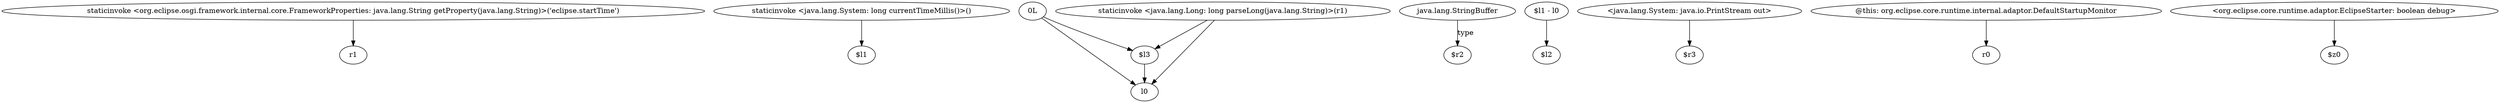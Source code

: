 digraph g {
0[label="staticinvoke <org.eclipse.osgi.framework.internal.core.FrameworkProperties: java.lang.String getProperty(java.lang.String)>('eclipse.startTime')"]
1[label="r1"]
0->1[label=""]
2[label="staticinvoke <java.lang.System: long currentTimeMillis()>()"]
3[label="$l1"]
2->3[label=""]
4[label="0L"]
5[label="$l3"]
4->5[label=""]
6[label="java.lang.StringBuffer"]
7[label="$r2"]
6->7[label="type"]
8[label="$l1 - l0"]
9[label="$l2"]
8->9[label=""]
10[label="staticinvoke <java.lang.Long: long parseLong(java.lang.String)>(r1)"]
10->5[label=""]
11[label="l0"]
10->11[label=""]
12[label="<java.lang.System: java.io.PrintStream out>"]
13[label="$r3"]
12->13[label=""]
14[label="@this: org.eclipse.core.runtime.internal.adaptor.DefaultStartupMonitor"]
15[label="r0"]
14->15[label=""]
5->11[label=""]
4->11[label=""]
16[label="<org.eclipse.core.runtime.adaptor.EclipseStarter: boolean debug>"]
17[label="$z0"]
16->17[label=""]
}